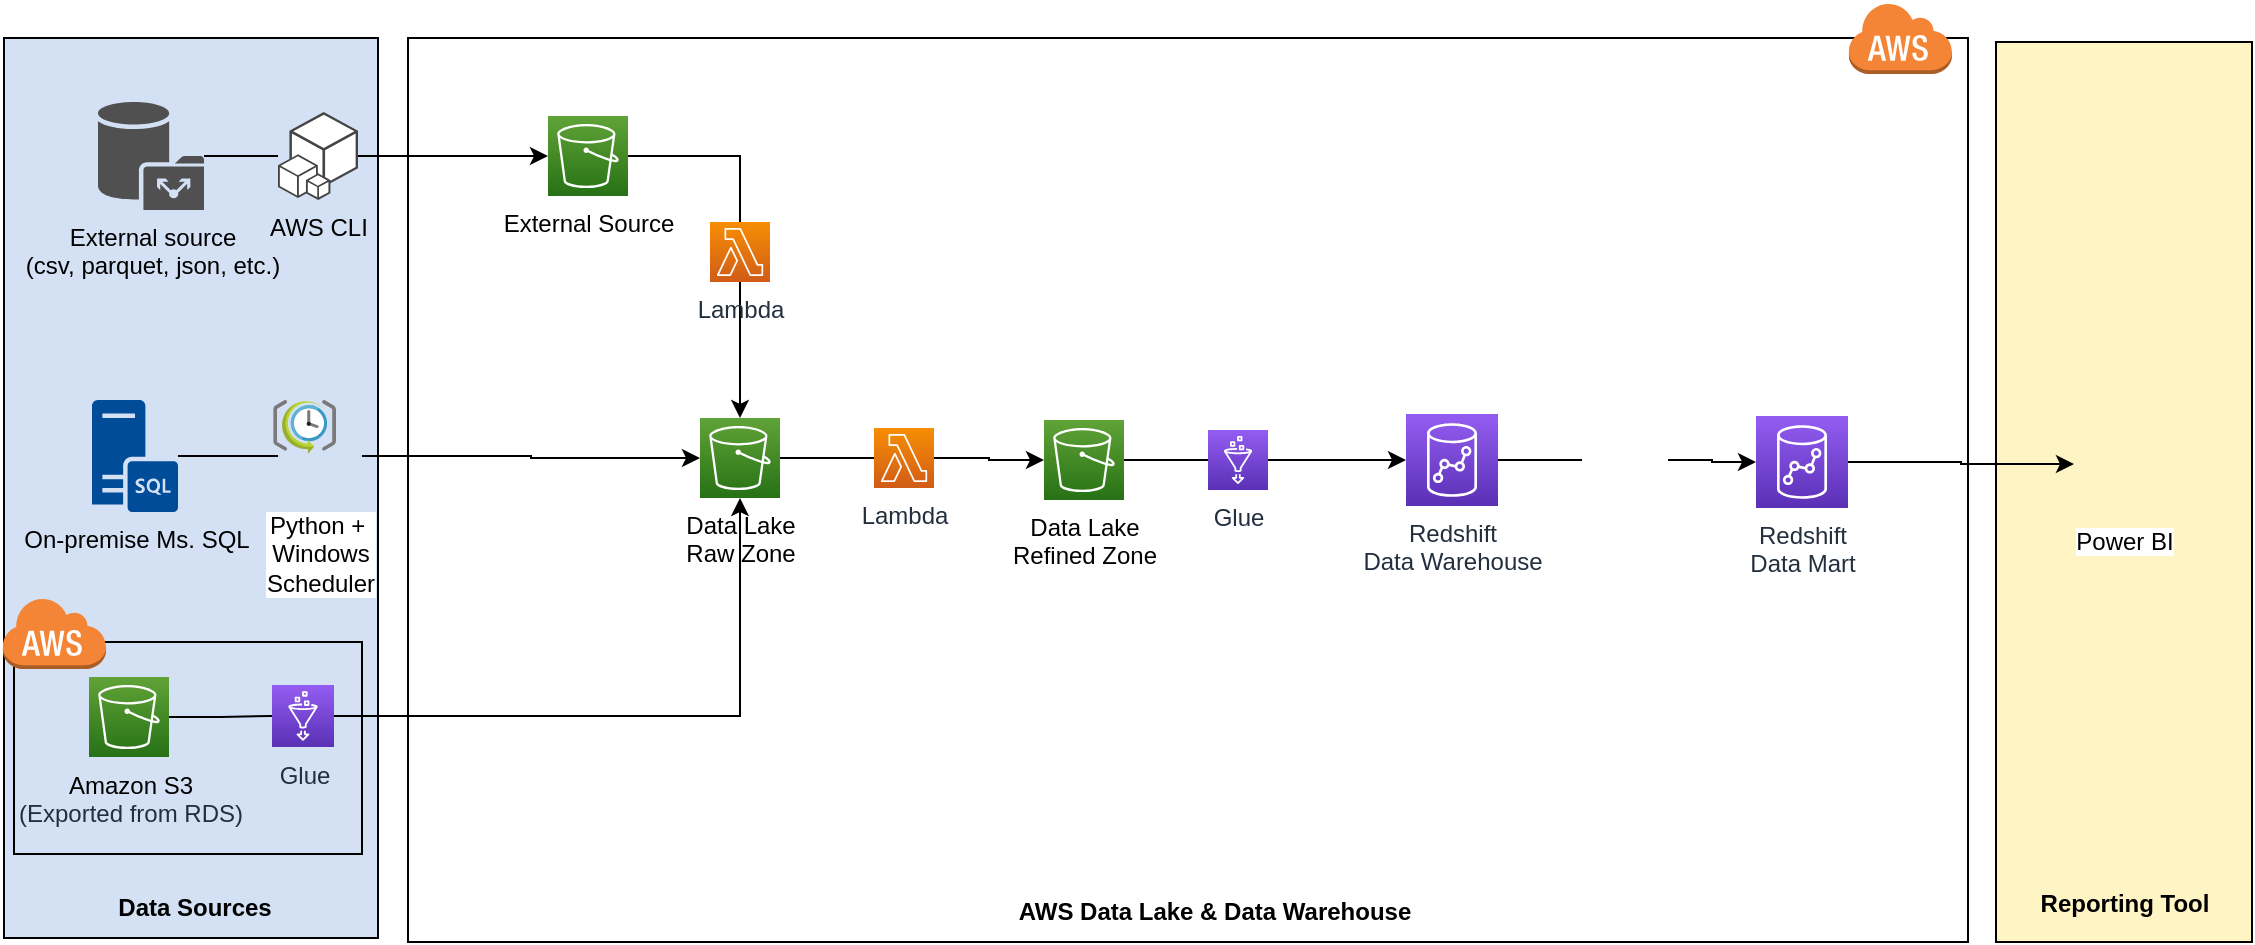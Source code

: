 <mxfile version="14.6.9" type="github">
  <diagram id="Ht1M8jgEwFfnCIfOTk4-" name="Page-1">
    <mxGraphModel dx="1498" dy="645" grid="1" gridSize="10" guides="1" tooltips="1" connect="1" arrows="1" fold="1" page="1" pageScale="1" pageWidth="1169" pageHeight="827" math="0" shadow="0">
      <root>
        <mxCell id="0" />
        <mxCell id="1" parent="0" />
        <mxCell id="QKe02ADMdxhWS-AVPnqg-27" value="" style="whiteSpace=wrap;html=1;fillColor=#FFFFFF;" vertex="1" parent="1">
          <mxGeometry x="230" y="58" width="780" height="452" as="geometry" />
        </mxCell>
        <mxCell id="QKe02ADMdxhWS-AVPnqg-42" value="" style="whiteSpace=wrap;html=1;fillColor=#FFF4C3;" vertex="1" parent="1">
          <mxGeometry x="1024" y="60" width="128" height="450" as="geometry" />
        </mxCell>
        <mxCell id="QKe02ADMdxhWS-AVPnqg-18" value="" style="whiteSpace=wrap;html=1;fillColor=#D4E1F5;" vertex="1" parent="1">
          <mxGeometry x="28" y="58" width="187" height="450" as="geometry" />
        </mxCell>
        <mxCell id="QKe02ADMdxhWS-AVPnqg-32" style="edgeStyle=orthogonalEdgeStyle;rounded=0;orthogonalLoop=1;jettySize=auto;html=1;entryX=0;entryY=0.5;entryDx=0;entryDy=0;entryPerimeter=0;startArrow=none;" edge="1" parent="1" source="QKe02ADMdxhWS-AVPnqg-53" target="QKe02ADMdxhWS-AVPnqg-12">
          <mxGeometry relative="1" as="geometry" />
        </mxCell>
        <mxCell id="QKe02ADMdxhWS-AVPnqg-3" value="External source&lt;br&gt;(csv, parquet, json, etc.)" style="shadow=0;dashed=0;html=1;strokeColor=none;fillColor=#505050;labelPosition=center;verticalLabelPosition=bottom;verticalAlign=top;outlineConnect=0;align=center;shape=mxgraph.office.databases.database_public_folder;" vertex="1" parent="1">
          <mxGeometry x="75" y="90" width="53" height="54" as="geometry" />
        </mxCell>
        <mxCell id="QKe02ADMdxhWS-AVPnqg-33" style="edgeStyle=orthogonalEdgeStyle;rounded=0;orthogonalLoop=1;jettySize=auto;html=1;entryX=0;entryY=0.5;entryDx=0;entryDy=0;entryPerimeter=0;startArrow=none;" edge="1" parent="1" source="QKe02ADMdxhWS-AVPnqg-55" target="QKe02ADMdxhWS-AVPnqg-14">
          <mxGeometry relative="1" as="geometry">
            <Array as="points" />
          </mxGeometry>
        </mxCell>
        <mxCell id="QKe02ADMdxhWS-AVPnqg-4" value="On-premise Ms. SQL" style="pointerEvents=1;shadow=0;dashed=0;html=1;strokeColor=none;fillColor=#004C99;labelPosition=center;verticalLabelPosition=bottom;verticalAlign=top;outlineConnect=0;align=center;shape=mxgraph.office.servers.sql_server;" vertex="1" parent="1">
          <mxGeometry x="72" y="239" width="43" height="56" as="geometry" />
        </mxCell>
        <mxCell id="QKe02ADMdxhWS-AVPnqg-11" value="&lt;font color=&quot;#000000&quot;&gt;Amazon S3&lt;br&gt;&lt;/font&gt;(Exported from RDS)" style="points=[[0,0,0],[0.25,0,0],[0.5,0,0],[0.75,0,0],[1,0,0],[0,1,0],[0.25,1,0],[0.5,1,0],[0.75,1,0],[1,1,0],[0,0.25,0],[0,0.5,0],[0,0.75,0],[1,0.25,0],[1,0.5,0],[1,0.75,0]];outlineConnect=0;fontColor=#232F3E;gradientColor=#60A337;gradientDirection=north;fillColor=#277116;strokeColor=#ffffff;dashed=0;verticalLabelPosition=bottom;verticalAlign=top;align=center;html=1;fontSize=12;fontStyle=0;aspect=fixed;shape=mxgraph.aws4.resourceIcon;resIcon=mxgraph.aws4.s3;" vertex="1" parent="1">
          <mxGeometry x="70.5" y="377.5" width="40" height="40" as="geometry" />
        </mxCell>
        <mxCell id="QKe02ADMdxhWS-AVPnqg-41" style="edgeStyle=orthogonalEdgeStyle;rounded=0;orthogonalLoop=1;jettySize=auto;html=1;exitX=0.5;exitY=1;exitDx=0;exitDy=0;exitPerimeter=0;entryX=0.5;entryY=0;entryDx=0;entryDy=0;entryPerimeter=0;startArrow=none;" edge="1" parent="1" source="QKe02ADMdxhWS-AVPnqg-8" target="QKe02ADMdxhWS-AVPnqg-14">
          <mxGeometry relative="1" as="geometry" />
        </mxCell>
        <mxCell id="QKe02ADMdxhWS-AVPnqg-12" value="&lt;font color=&quot;#000000&quot;&gt;External Source&lt;/font&gt;" style="points=[[0,0,0],[0.25,0,0],[0.5,0,0],[0.75,0,0],[1,0,0],[0,1,0],[0.25,1,0],[0.5,1,0],[0.75,1,0],[1,1,0],[0,0.25,0],[0,0.5,0],[0,0.75,0],[1,0.25,0],[1,0.5,0],[1,0.75,0]];outlineConnect=0;fontColor=#232F3E;gradientColor=#60A337;gradientDirection=north;fillColor=#277116;strokeColor=#ffffff;dashed=0;verticalLabelPosition=bottom;verticalAlign=top;align=center;html=1;fontSize=12;fontStyle=0;aspect=fixed;shape=mxgraph.aws4.resourceIcon;resIcon=mxgraph.aws4.s3;" vertex="1" parent="1">
          <mxGeometry x="300" y="97" width="40" height="40" as="geometry" />
        </mxCell>
        <mxCell id="QKe02ADMdxhWS-AVPnqg-38" style="edgeStyle=orthogonalEdgeStyle;rounded=0;orthogonalLoop=1;jettySize=auto;html=1;exitX=1;exitY=0.5;exitDx=0;exitDy=0;exitPerimeter=0;startArrow=none;" edge="1" parent="1" source="QKe02ADMdxhWS-AVPnqg-63" target="QKe02ADMdxhWS-AVPnqg-20">
          <mxGeometry relative="1" as="geometry" />
        </mxCell>
        <mxCell id="QKe02ADMdxhWS-AVPnqg-14" value="&lt;font color=&quot;#000000&quot;&gt;Data Lake&lt;br&gt;Raw Zone&lt;br&gt;&lt;/font&gt;" style="points=[[0,0,0],[0.25,0,0],[0.5,0,0],[0.75,0,0],[1,0,0],[0,1,0],[0.25,1,0],[0.5,1,0],[0.75,1,0],[1,1,0],[0,0.25,0],[0,0.5,0],[0,0.75,0],[1,0.25,0],[1,0.5,0],[1,0.75,0]];outlineConnect=0;fontColor=#232F3E;gradientColor=#60A337;gradientDirection=north;fillColor=#277116;strokeColor=#ffffff;dashed=0;verticalLabelPosition=bottom;verticalAlign=top;align=center;html=1;fontSize=12;fontStyle=0;aspect=fixed;shape=mxgraph.aws4.resourceIcon;resIcon=mxgraph.aws4.s3;" vertex="1" parent="1">
          <mxGeometry x="376" y="248" width="40" height="40" as="geometry" />
        </mxCell>
        <mxCell id="QKe02ADMdxhWS-AVPnqg-39" style="edgeStyle=orthogonalEdgeStyle;rounded=0;orthogonalLoop=1;jettySize=auto;html=1;exitX=1;exitY=0.5;exitDx=0;exitDy=0;exitPerimeter=0;entryX=0;entryY=0.5;entryDx=0;entryDy=0;entryPerimeter=0;startArrow=none;" edge="1" parent="1" source="QKe02ADMdxhWS-AVPnqg-68" target="QKe02ADMdxhWS-AVPnqg-22">
          <mxGeometry relative="1" as="geometry" />
        </mxCell>
        <mxCell id="QKe02ADMdxhWS-AVPnqg-20" value="&lt;font color=&quot;#000000&quot;&gt;Data Lake&lt;br&gt;Refined Zone&lt;br&gt;&lt;/font&gt;" style="points=[[0,0,0],[0.25,0,0],[0.5,0,0],[0.75,0,0],[1,0,0],[0,1,0],[0.25,1,0],[0.5,1,0],[0.75,1,0],[1,1,0],[0,0.25,0],[0,0.5,0],[0,0.75,0],[1,0.25,0],[1,0.5,0],[1,0.75,0]];outlineConnect=0;fontColor=#232F3E;gradientColor=#60A337;gradientDirection=north;fillColor=#277116;strokeColor=#ffffff;dashed=0;verticalLabelPosition=bottom;verticalAlign=top;align=center;html=1;fontSize=12;fontStyle=0;aspect=fixed;shape=mxgraph.aws4.resourceIcon;resIcon=mxgraph.aws4.s3;" vertex="1" parent="1">
          <mxGeometry x="548" y="249" width="40" height="40" as="geometry" />
        </mxCell>
        <mxCell id="QKe02ADMdxhWS-AVPnqg-40" style="edgeStyle=orthogonalEdgeStyle;rounded=0;orthogonalLoop=1;jettySize=auto;html=1;exitX=1;exitY=0.5;exitDx=0;exitDy=0;exitPerimeter=0;startArrow=none;" edge="1" parent="1" source="QKe02ADMdxhWS-AVPnqg-25" target="QKe02ADMdxhWS-AVPnqg-23">
          <mxGeometry relative="1" as="geometry" />
        </mxCell>
        <mxCell id="QKe02ADMdxhWS-AVPnqg-22" value="Redshift&lt;br&gt;Data Warehouse" style="points=[[0,0,0],[0.25,0,0],[0.5,0,0],[0.75,0,0],[1,0,0],[0,1,0],[0.25,1,0],[0.5,1,0],[0.75,1,0],[1,1,0],[0,0.25,0],[0,0.5,0],[0,0.75,0],[1,0.25,0],[1,0.5,0],[1,0.75,0]];outlineConnect=0;fontColor=#232F3E;gradientColor=#945DF2;gradientDirection=north;fillColor=#5A30B5;strokeColor=#ffffff;dashed=0;verticalLabelPosition=bottom;verticalAlign=top;align=center;html=1;fontSize=12;fontStyle=0;aspect=fixed;shape=mxgraph.aws4.resourceIcon;resIcon=mxgraph.aws4.redshift;" vertex="1" parent="1">
          <mxGeometry x="729" y="246" width="46" height="46" as="geometry" />
        </mxCell>
        <mxCell id="QKe02ADMdxhWS-AVPnqg-47" style="edgeStyle=orthogonalEdgeStyle;rounded=0;orthogonalLoop=1;jettySize=auto;html=1;exitX=1;exitY=0.5;exitDx=0;exitDy=0;exitPerimeter=0;" edge="1" parent="1" source="QKe02ADMdxhWS-AVPnqg-23" target="QKe02ADMdxhWS-AVPnqg-45">
          <mxGeometry relative="1" as="geometry" />
        </mxCell>
        <mxCell id="QKe02ADMdxhWS-AVPnqg-23" value="Redshift&lt;br&gt;Data Mart" style="points=[[0,0,0],[0.25,0,0],[0.5,0,0],[0.75,0,0],[1,0,0],[0,1,0],[0.25,1,0],[0.5,1,0],[0.75,1,0],[1,1,0],[0,0.25,0],[0,0.5,0],[0,0.75,0],[1,0.25,0],[1,0.5,0],[1,0.75,0]];outlineConnect=0;fontColor=#232F3E;gradientColor=#945DF2;gradientDirection=north;fillColor=#5A30B5;strokeColor=#ffffff;dashed=0;verticalLabelPosition=bottom;verticalAlign=top;align=center;html=1;fontSize=12;fontStyle=0;aspect=fixed;shape=mxgraph.aws4.resourceIcon;resIcon=mxgraph.aws4.redshift;" vertex="1" parent="1">
          <mxGeometry x="904" y="247" width="46" height="46" as="geometry" />
        </mxCell>
        <mxCell id="QKe02ADMdxhWS-AVPnqg-26" value="&lt;b&gt;Data Sources&lt;/b&gt;" style="text;html=1;resizable=0;autosize=1;align=center;verticalAlign=middle;points=[];fillColor=none;strokeColor=none;rounded=0;" vertex="1" parent="1">
          <mxGeometry x="77.5" y="483" width="90" height="20" as="geometry" />
        </mxCell>
        <mxCell id="QKe02ADMdxhWS-AVPnqg-29" value="" style="dashed=0;html=1;shape=mxgraph.aws3.cloud;fillColor=#F58536;gradientColor=none;dashed=0;" vertex="1" parent="1">
          <mxGeometry x="950" y="40" width="52" height="36" as="geometry" />
        </mxCell>
        <mxCell id="QKe02ADMdxhWS-AVPnqg-37" style="edgeStyle=orthogonalEdgeStyle;rounded=0;orthogonalLoop=1;jettySize=auto;html=1;entryX=0.5;entryY=1;entryDx=0;entryDy=0;entryPerimeter=0;startArrow=none;" edge="1" parent="1" source="QKe02ADMdxhWS-AVPnqg-9" target="QKe02ADMdxhWS-AVPnqg-14">
          <mxGeometry relative="1" as="geometry" />
        </mxCell>
        <mxCell id="QKe02ADMdxhWS-AVPnqg-43" value="&lt;b&gt;Reporting Tool&lt;/b&gt;" style="text;html=1;resizable=0;autosize=1;align=center;verticalAlign=middle;points=[];fillColor=none;strokeColor=none;rounded=0;" vertex="1" parent="1">
          <mxGeometry x="1038" y="481" width="100" height="20" as="geometry" />
        </mxCell>
        <mxCell id="QKe02ADMdxhWS-AVPnqg-44" value="&lt;b&gt;AWS Data Lake &amp;amp; Data Warehouse&lt;/b&gt;" style="text;html=1;resizable=0;autosize=1;align=center;verticalAlign=middle;points=[];fillColor=none;strokeColor=none;rounded=0;" vertex="1" parent="1">
          <mxGeometry x="528" y="485" width="210" height="20" as="geometry" />
        </mxCell>
        <mxCell id="QKe02ADMdxhWS-AVPnqg-45" value="Power BI" style="shape=image;html=1;verticalAlign=top;verticalLabelPosition=bottom;labelBackgroundColor=#ffffff;imageAspect=0;aspect=fixed;image=https://cdn0.iconfinder.com/data/icons/social-media-logo-4/32/Social_Media_power_bi-128.png;fillColor=#FFF4C3;" vertex="1" parent="1">
          <mxGeometry x="1063" y="246" width="50" height="50" as="geometry" />
        </mxCell>
        <mxCell id="QKe02ADMdxhWS-AVPnqg-8" value="Lambda" style="points=[[0,0,0],[0.25,0,0],[0.5,0,0],[0.75,0,0],[1,0,0],[0,1,0],[0.25,1,0],[0.5,1,0],[0.75,1,0],[1,1,0],[0,0.25,0],[0,0.5,0],[0,0.75,0],[1,0.25,0],[1,0.5,0],[1,0.75,0]];outlineConnect=0;fontColor=#232F3E;gradientColor=#F78E04;gradientDirection=north;fillColor=#D05C17;strokeColor=#ffffff;dashed=0;verticalLabelPosition=bottom;verticalAlign=top;align=center;html=1;fontSize=12;fontStyle=0;aspect=fixed;shape=mxgraph.aws4.resourceIcon;resIcon=mxgraph.aws4.lambda;" vertex="1" parent="1">
          <mxGeometry x="381" y="150" width="30" height="30" as="geometry" />
        </mxCell>
        <mxCell id="QKe02ADMdxhWS-AVPnqg-50" value="" style="edgeStyle=orthogonalEdgeStyle;rounded=0;orthogonalLoop=1;jettySize=auto;html=1;exitX=1;exitY=0.5;exitDx=0;exitDy=0;exitPerimeter=0;entryX=0.5;entryY=0;entryDx=0;entryDy=0;entryPerimeter=0;endArrow=none;" edge="1" parent="1" source="QKe02ADMdxhWS-AVPnqg-12" target="QKe02ADMdxhWS-AVPnqg-8">
          <mxGeometry relative="1" as="geometry">
            <mxPoint x="340" y="117.0" as="sourcePoint" />
            <mxPoint x="396" y="248" as="targetPoint" />
          </mxGeometry>
        </mxCell>
        <mxCell id="QKe02ADMdxhWS-AVPnqg-53" value="AWS CLI" style="outlineConnect=0;dashed=0;verticalLabelPosition=bottom;verticalAlign=top;align=center;html=1;shape=mxgraph.aws3.cli;fillColor=#444444;gradientColor=none;" vertex="1" parent="1">
          <mxGeometry x="165" y="95" width="40" height="44" as="geometry" />
        </mxCell>
        <mxCell id="QKe02ADMdxhWS-AVPnqg-54" value="" style="edgeStyle=orthogonalEdgeStyle;rounded=0;orthogonalLoop=1;jettySize=auto;html=1;entryX=0;entryY=0.5;entryDx=0;entryDy=0;entryPerimeter=0;endArrow=none;" edge="1" parent="1" source="QKe02ADMdxhWS-AVPnqg-3" target="QKe02ADMdxhWS-AVPnqg-53">
          <mxGeometry relative="1" as="geometry">
            <mxPoint x="153" y="117.0" as="sourcePoint" />
            <mxPoint x="300" y="117.0" as="targetPoint" />
          </mxGeometry>
        </mxCell>
        <mxCell id="QKe02ADMdxhWS-AVPnqg-55" value="Python +&amp;nbsp;&lt;br&gt;Windows &lt;br&gt;Scheduler" style="shape=image;html=1;verticalAlign=top;verticalLabelPosition=bottom;labelBackgroundColor=#ffffff;imageAspect=0;aspect=fixed;image=https://cdn4.iconfinder.com/data/icons/logos-and-brands/512/267_Python_logo-128.png;fillColor=#FFF4C3;" vertex="1" parent="1">
          <mxGeometry x="165" y="246" width="42" height="42" as="geometry" />
        </mxCell>
        <mxCell id="QKe02ADMdxhWS-AVPnqg-56" value="" style="edgeStyle=orthogonalEdgeStyle;rounded=0;orthogonalLoop=1;jettySize=auto;html=1;entryX=0;entryY=0.5;entryDx=0;entryDy=0;entryPerimeter=0;endArrow=none;" edge="1" parent="1" source="QKe02ADMdxhWS-AVPnqg-4" target="QKe02ADMdxhWS-AVPnqg-55">
          <mxGeometry relative="1" as="geometry">
            <mxPoint x="148" y="267.0" as="sourcePoint" />
            <mxPoint x="376" y="268" as="targetPoint" />
            <Array as="points" />
          </mxGeometry>
        </mxCell>
        <mxCell id="QKe02ADMdxhWS-AVPnqg-57" value="" style="aspect=fixed;html=1;points=[];align=center;image;fontSize=12;image=img/lib/mscae/SchedulerJobCollection.svg;fillColor=#FFF4C3;" vertex="1" parent="1">
          <mxGeometry x="162.6" y="239" width="31.4" height="27" as="geometry" />
        </mxCell>
        <mxCell id="QKe02ADMdxhWS-AVPnqg-9" value="Glue" style="points=[[0,0,0],[0.25,0,0],[0.5,0,0],[0.75,0,0],[1,0,0],[0,1,0],[0.25,1,0],[0.5,1,0],[0.75,1,0],[1,1,0],[0,0.25,0],[0,0.5,0],[0,0.75,0],[1,0.25,0],[1,0.5,0],[1,0.75,0]];outlineConnect=0;fontColor=#232F3E;gradientColor=#945DF2;gradientDirection=north;fillColor=#5A30B5;strokeColor=#ffffff;dashed=0;verticalLabelPosition=bottom;verticalAlign=top;align=center;html=1;fontSize=12;fontStyle=0;aspect=fixed;shape=mxgraph.aws4.resourceIcon;resIcon=mxgraph.aws4.glue;" vertex="1" parent="1">
          <mxGeometry x="162" y="381.5" width="31" height="31" as="geometry" />
        </mxCell>
        <mxCell id="QKe02ADMdxhWS-AVPnqg-58" value="" style="edgeStyle=orthogonalEdgeStyle;rounded=0;orthogonalLoop=1;jettySize=auto;html=1;entryX=0;entryY=0.5;entryDx=0;entryDy=0;entryPerimeter=0;endArrow=none;exitX=1;exitY=0.5;exitDx=0;exitDy=0;exitPerimeter=0;" edge="1" parent="1" source="QKe02ADMdxhWS-AVPnqg-11" target="QKe02ADMdxhWS-AVPnqg-9">
          <mxGeometry relative="1" as="geometry">
            <mxPoint x="120.941" y="344" as="sourcePoint" />
            <mxPoint x="396" y="288" as="targetPoint" />
          </mxGeometry>
        </mxCell>
        <mxCell id="QKe02ADMdxhWS-AVPnqg-61" value="" style="whiteSpace=wrap;html=1;fillColor=none;" vertex="1" parent="1">
          <mxGeometry x="33" y="360" width="174" height="106" as="geometry" />
        </mxCell>
        <mxCell id="QKe02ADMdxhWS-AVPnqg-35" value="" style="dashed=0;html=1;shape=mxgraph.aws3.cloud;fillColor=#F58536;gradientColor=none;dashed=0;" vertex="1" parent="1">
          <mxGeometry x="27" y="337.5" width="52" height="36" as="geometry" />
        </mxCell>
        <mxCell id="QKe02ADMdxhWS-AVPnqg-63" value="Lambda" style="points=[[0,0,0],[0.25,0,0],[0.5,0,0],[0.75,0,0],[1,0,0],[0,1,0],[0.25,1,0],[0.5,1,0],[0.75,1,0],[1,1,0],[0,0.25,0],[0,0.5,0],[0,0.75,0],[1,0.25,0],[1,0.5,0],[1,0.75,0]];outlineConnect=0;fontColor=#232F3E;gradientColor=#F78E04;gradientDirection=north;fillColor=#D05C17;strokeColor=#ffffff;dashed=0;verticalLabelPosition=bottom;verticalAlign=top;align=center;html=1;fontSize=12;fontStyle=0;aspect=fixed;shape=mxgraph.aws4.resourceIcon;resIcon=mxgraph.aws4.lambda;" vertex="1" parent="1">
          <mxGeometry x="463" y="253" width="30" height="30" as="geometry" />
        </mxCell>
        <mxCell id="QKe02ADMdxhWS-AVPnqg-64" value="" style="edgeStyle=orthogonalEdgeStyle;rounded=0;orthogonalLoop=1;jettySize=auto;html=1;exitX=1;exitY=0.5;exitDx=0;exitDy=0;exitPerimeter=0;endArrow=none;" edge="1" parent="1" source="QKe02ADMdxhWS-AVPnqg-14" target="QKe02ADMdxhWS-AVPnqg-63">
          <mxGeometry relative="1" as="geometry">
            <mxPoint x="416" y="268" as="sourcePoint" />
            <mxPoint x="548" y="269" as="targetPoint" />
          </mxGeometry>
        </mxCell>
        <mxCell id="QKe02ADMdxhWS-AVPnqg-68" value="Glue" style="points=[[0,0,0],[0.25,0,0],[0.5,0,0],[0.75,0,0],[1,0,0],[0,1,0],[0.25,1,0],[0.5,1,0],[0.75,1,0],[1,1,0],[0,0.25,0],[0,0.5,0],[0,0.75,0],[1,0.25,0],[1,0.5,0],[1,0.75,0]];outlineConnect=0;fontColor=#232F3E;gradientColor=#945DF2;gradientDirection=north;fillColor=#5A30B5;strokeColor=#ffffff;dashed=0;verticalLabelPosition=bottom;verticalAlign=top;align=center;html=1;fontSize=12;fontStyle=0;aspect=fixed;shape=mxgraph.aws4.resourceIcon;resIcon=mxgraph.aws4.glue;" vertex="1" parent="1">
          <mxGeometry x="630" y="254" width="30" height="30" as="geometry" />
        </mxCell>
        <mxCell id="QKe02ADMdxhWS-AVPnqg-69" value="" style="edgeStyle=orthogonalEdgeStyle;rounded=0;orthogonalLoop=1;jettySize=auto;html=1;exitX=1;exitY=0.5;exitDx=0;exitDy=0;exitPerimeter=0;entryX=0;entryY=0.5;entryDx=0;entryDy=0;entryPerimeter=0;endArrow=none;" edge="1" parent="1" source="QKe02ADMdxhWS-AVPnqg-20" target="QKe02ADMdxhWS-AVPnqg-68">
          <mxGeometry relative="1" as="geometry">
            <mxPoint x="588" y="269" as="sourcePoint" />
            <mxPoint x="729" y="269" as="targetPoint" />
          </mxGeometry>
        </mxCell>
        <mxCell id="QKe02ADMdxhWS-AVPnqg-25" value="" style="shape=image;html=1;verticalAlign=top;verticalLabelPosition=bottom;labelBackgroundColor=#ffffff;imageAspect=0;aspect=fixed;image=https://cdn1.iconfinder.com/data/icons/hawcons/32/700048-icon-89-document-file-sql-128.png;fillColor=#D4E1F5;" vertex="1" parent="1">
          <mxGeometry x="817" y="247.5" width="43" height="43" as="geometry" />
        </mxCell>
        <mxCell id="QKe02ADMdxhWS-AVPnqg-70" value="" style="edgeStyle=orthogonalEdgeStyle;rounded=0;orthogonalLoop=1;jettySize=auto;html=1;exitX=1;exitY=0.5;exitDx=0;exitDy=0;exitPerimeter=0;endArrow=none;" edge="1" parent="1" source="QKe02ADMdxhWS-AVPnqg-22" target="QKe02ADMdxhWS-AVPnqg-25">
          <mxGeometry relative="1" as="geometry">
            <mxPoint x="775" y="269" as="sourcePoint" />
            <mxPoint x="904" y="270.059" as="targetPoint" />
          </mxGeometry>
        </mxCell>
      </root>
    </mxGraphModel>
  </diagram>
</mxfile>
